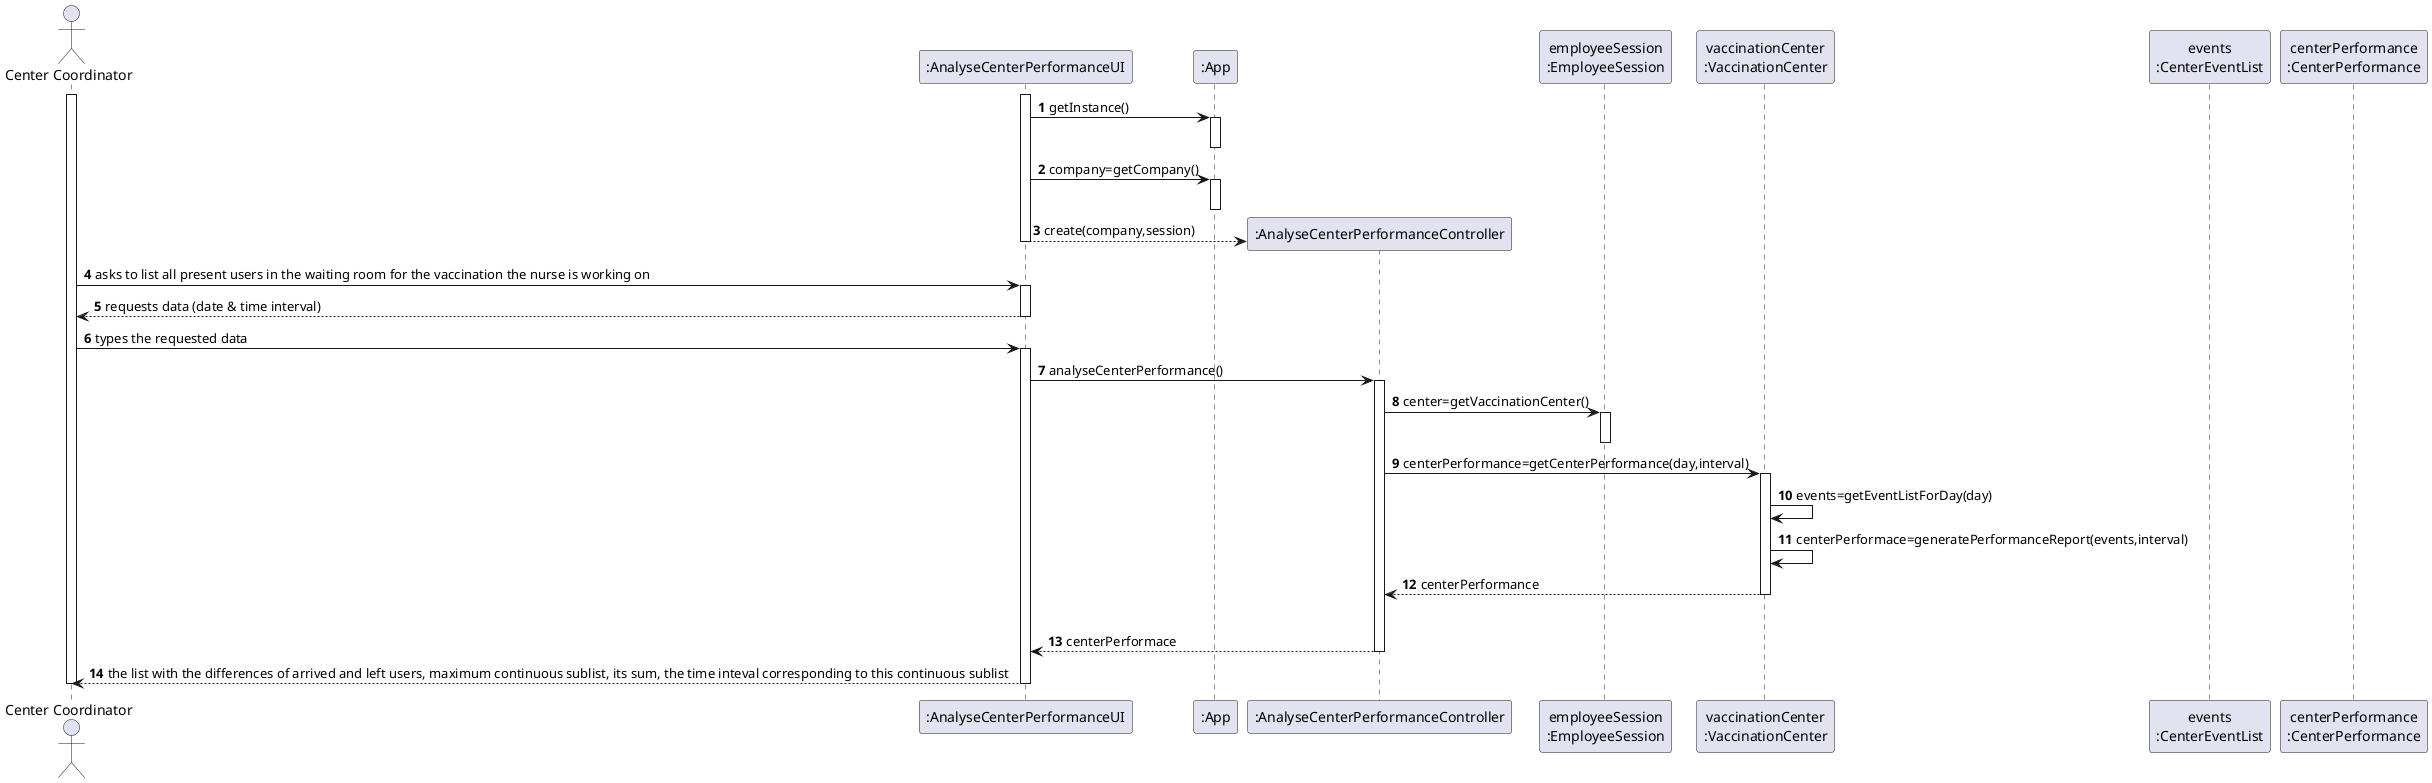 @startuml
autonumber

actor "Center Coordinator" AS COORD
participant ":AnalyseCenterPerformanceUI" as UI
participant ":App" as APP

activate COORD
activate UI
UI -> APP : getInstance()
activate APP
deactivate APP
UI -> APP : company=getCompany()
activate APP
deactivate APP
create ":AnalyseCenterPerformanceController" as CTRL

UI --> CTRL : create(company,session)
deactivate UI
COORD -> UI : asks to list all present users in the waiting room for the vaccination the nurse is working on
activate UI
UI --> COORD : requests data (date & time interval)
deactivate UI
COORD -> UI : types the requested data


participant "employeeSession\n:EmployeeSession" as SESSION
participant "vaccinationCenter\n:VaccinationCenter" as VACC
participant "events\n:CenterEventList" as EVENTL
participant "centerPerformance\n:CenterPerformance" as PERF

activate UI
UI -> CTRL : analyseCenterPerformance()

activate CTRL
CTRL -> SESSION : center=getVaccinationCenter()
activate SESSION
deactivate SESSION
CTRL -> VACC : centerPerformance=getCenterPerformance(day,interval)
activate VACC
VACC -> VACC : events=getEventListForDay(day)
VACC -> VACC : centerPerformace=generatePerformanceReport(events,interval)
VACC --> CTRL : centerPerformance
|||
deactivate VACC
CTRL --> UI : centerPerformace
deactivate CTRL

UI --> COORD : the list with the differences of arrived and left users, maximum continuous sublist, its sum, the time inteval corresponding to this continuous sublist 
deactivate UI
deactivate COORD

@enduml
